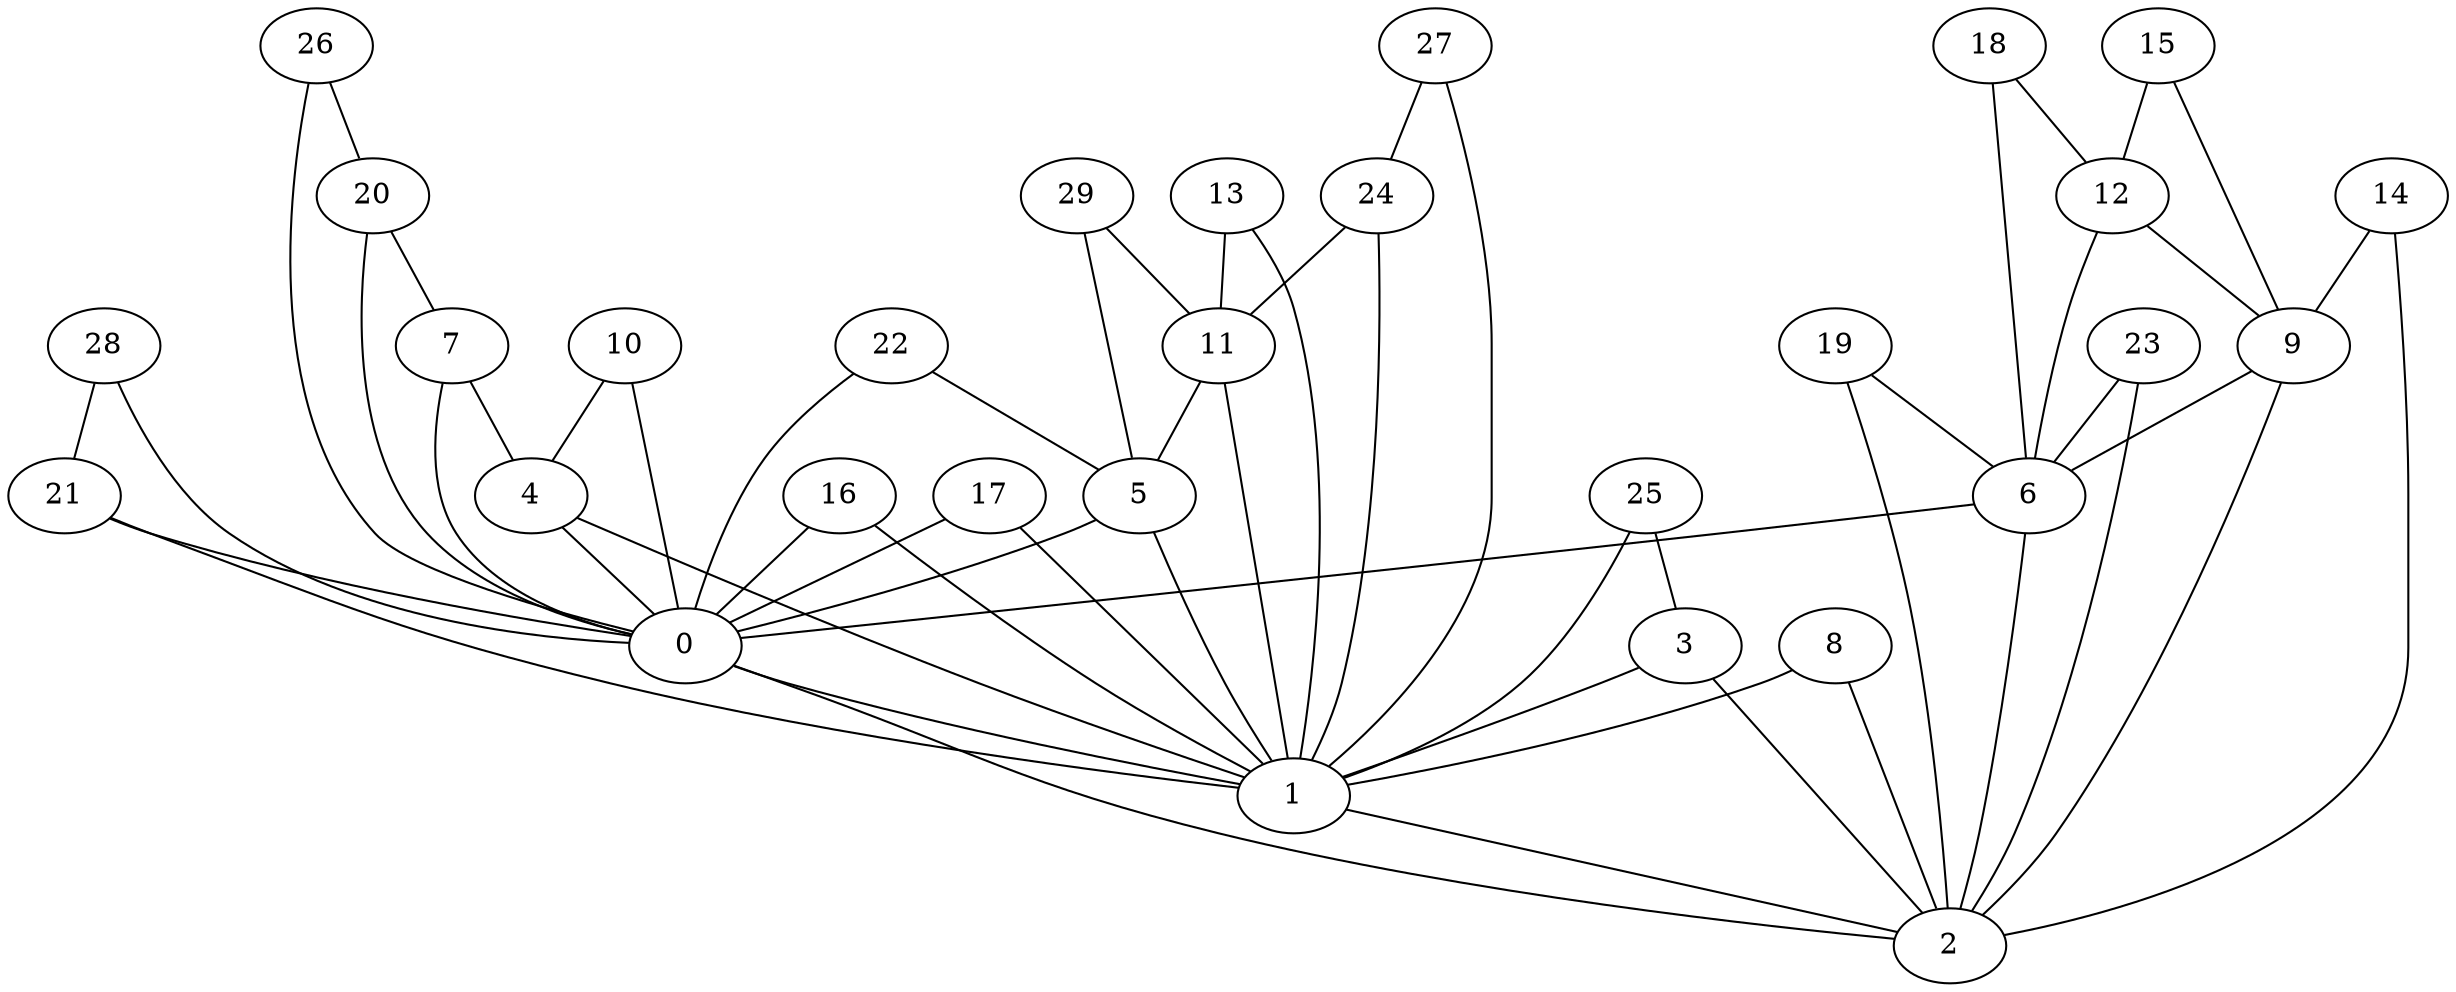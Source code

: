 graph {
    0 -- 1;
    1 -- 2;
    2 -- 0;
    3 -- 1;
    3 -- 2;
    4 -- 0;
    4 -- 1;
    5 -- 0;
    5 -- 1;
    6 -- 2;
    6 -- 0;
    7 -- 4;
    7 -- 0;
    8 -- 1;
    8 -- 2;
    9 -- 6;
    9 -- 2;
    10 -- 4;
    10 -- 0;
    11 -- 5;
    11 -- 1;
    12 -- 9;
    12 -- 6;
    13 -- 11;
    13 -- 1;
    14 -- 9;
    14 -- 2;
    15 -- 12;
    15 -- 9;
    16 -- 0;
    16 -- 1;
    17 -- 0;
    17 -- 1;
    18 -- 12;
    18 -- 6;
    19 -- 6;
    19 -- 2;
    20 -- 7;
    20 -- 0;
    21 -- 0;
    21 -- 1;
    22 -- 5;
    22 -- 0;
    23 -- 6;
    23 -- 2;
    24 -- 11;
    24 -- 1;
    25 -- 3;
    25 -- 1;
    26 -- 20;
    26 -- 0;
    27 -- 24;
    27 -- 1;
    28 -- 21;
    28 -- 0;
    29 -- 11;
    29 -- 5;
}